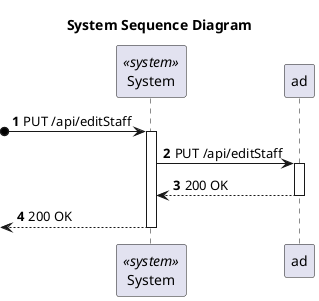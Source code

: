 @startuml
'https://plantuml.com/sequence-diagram

title System Sequence Diagram
autonumber


participant "System" as sy <<system>>


?o-> sy: PUT /api/editStaff
activate sy
sy -> ad: PUT /api/editStaff
activate ad
ad --> sy: 200 OK
deactivate ad
<-- sy: 200 OK
deactivate sy


@enduml